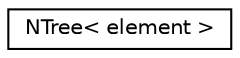 digraph "Graphical Class Hierarchy"
{
 // LATEX_PDF_SIZE
  edge [fontname="Helvetica",fontsize="10",labelfontname="Helvetica",labelfontsize="10"];
  node [fontname="Helvetica",fontsize="10",shape=record];
  rankdir="LR";
  Node0 [label="NTree\< element \>",height=0.2,width=0.4,color="black", fillcolor="white", style="filled",URL="$class_n_tree.html",tooltip=" "];
}
